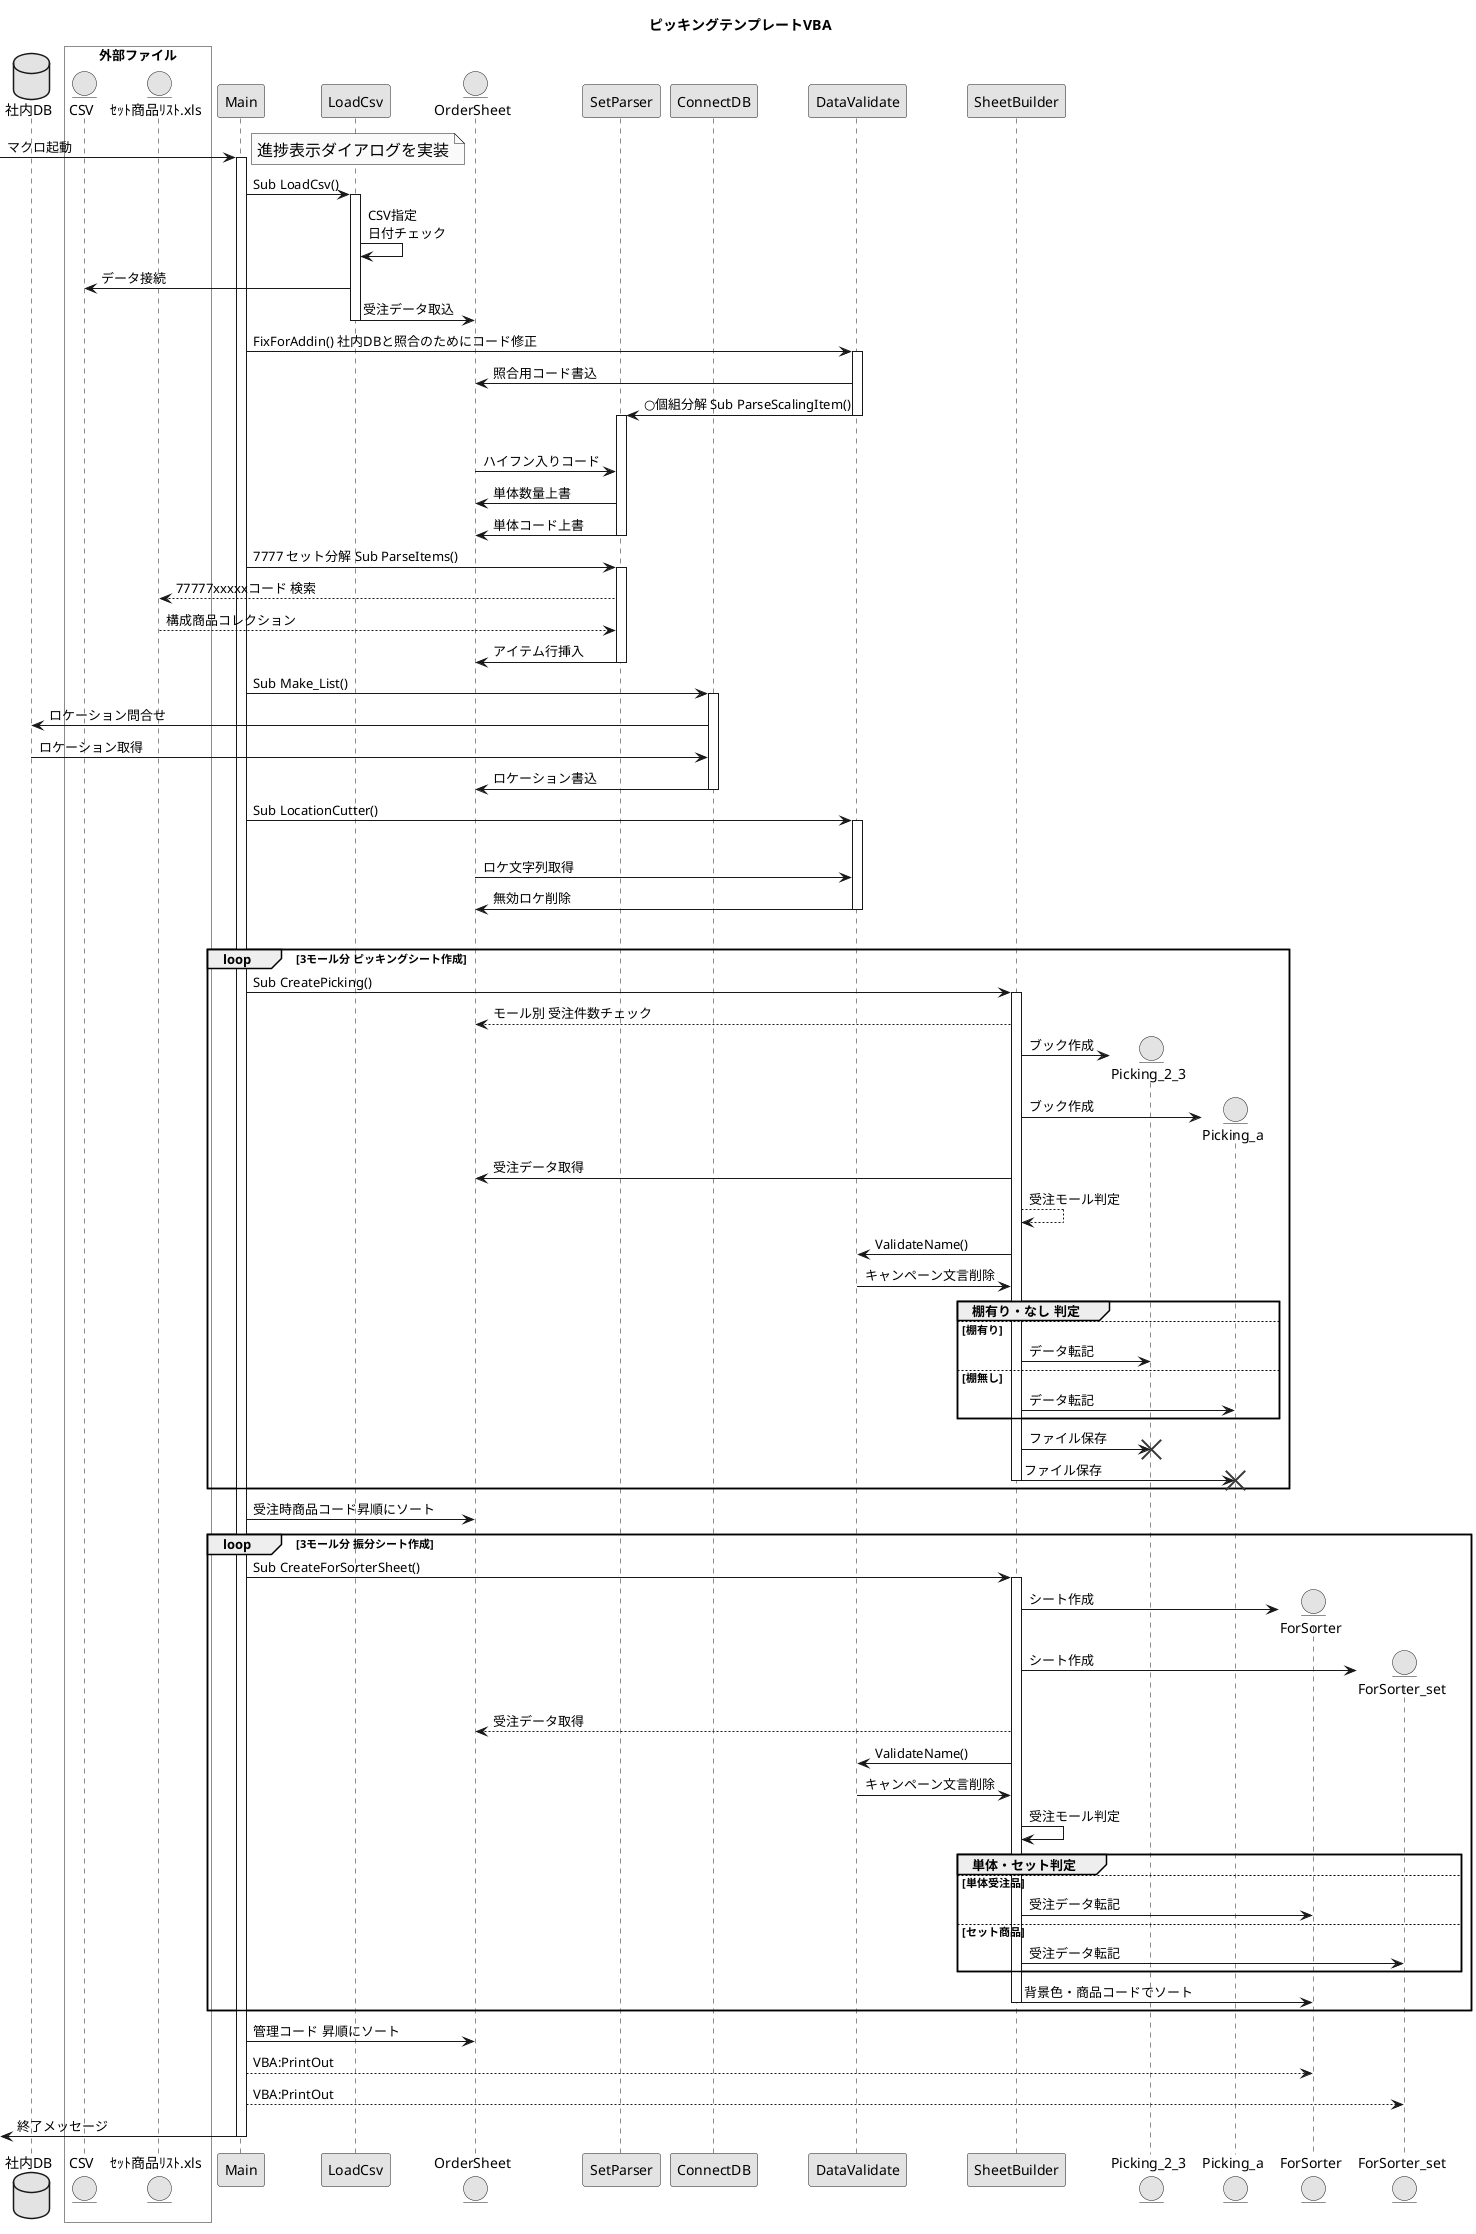 @startuml picking_create_vba

skinparam monochrome true
skinparam packageFontSize 25

title ピッキングテンプレートVBA

database 社内DB

box "外部ファイル" #white
    entity CSV
    entity ｾｯﾄ商品ﾘｽﾄ.xls
end box

participant Main

[-> Main : マクロ起動
activate Main

note right
  <size:16>進捗表示ダイアログを実装</size>
end note

Main -> LoadCsv : Sub LoadCsv()
activate LoadCsv

LoadCsv -> LoadCsv : CSV指定\n日付チェック

CSV <- LoadCsv : データ接続

entity OrderSheet

LoadCsv -> OrderSheet : 受注データ取込
deactivate LoadCsv

Main -> DataValidate : FixForAddin() 社内DBと照合のためにコード修正
activate DataValidate
DataValidate -> OrderSheet : 照合用コード書込

participant SetParser

DataValidate -> SetParser : ○個組分解 Sub ParseScalingItem()

deactivate DataValidate

|||
activate SetParser

SetParser <- OrderSheet : ハイフン入りコード
SetParser -> OrderSheet : 単体数量上書
SetParser -> OrderSheet : 単体コード上書
deactivate SetParser

Main -> SetParser : 7777 セット分解 Sub ParseItems()

activate SetParser

ｾｯﾄ商品ﾘｽﾄ.xls <-- SetParser : 77777xxxxxコード 検索
ｾｯﾄ商品ﾘｽﾄ.xls --> SetParser : 構成商品コレクション

SetParser -> OrderSheet : アイテム行挿入

deactivate SetParser

Main -> ConnectDB : Sub Make_List()
activate ConnectDB
社内DB <- ConnectDB : ロケーション問合せ
社内DB -> ConnectDB :ロケーション取得
OrderSheet <- ConnectDB : ロケーション書込
deactivate ConnectDB



participant DataValidate

Main -> DataValidate : Sub LocationCutter()

activate DataValidate

|||
OrderSheet -> DataValidate :ロケ文字列取得
OrderSheet <- DataValidate :無効ロケ削除
deactivate DataValidate
|||

deactivate DataValidate

participant SheetBuilder


loop 3モール分 ピッキングシート作成
Main -> SheetBuilder : Sub CreatePicking()
activate SheetBuilder
    
    OrderSheet <-- SheetBuilder : モール別 受注件数チェック

        create entity Picking_2_3
        SheetBuilder -> Picking_2_3 : ブック作成

        create entity Picking_a
        SheetBuilder -> Picking_a : ブック作成

        OrderSheet <- SheetBuilder : 受注データ取得

        SheetBuilder --> SheetBuilder : 受注モール判定

        DataValidate <- SheetBuilder : ValidateName()
        DataValidate -> SheetBuilder : キャンペーン文言削除 
 
        group 棚有り・なし 判定
        else 棚有り
            SheetBuilder -> Picking_2_3 : データ転記

        else 棚無し
            SheetBuilder -> Picking_a : データ転記
        end 

    SheetBuilder -> Picking_2_3 : ファイル保存
    destroy Picking_2_3
    SheetBuilder -> Picking_a : ファイル保存
    deactivate SheetBuilder

    destroy Picking_a
    deactivate SheetBuilder
end

Main -> OrderSheet : 受注時商品コード昇順にソート

loop 3モール分 振分シート作成
    Main -> SheetBuilder : Sub CreateForSorterSheet()

        activate SheetBuilder
        create entity ForSorter
        SheetBuilder -> ForSorter : シート作成
        create entity ForSorter_set
        SheetBuilder -> ForSorter_set : シート作成
        OrderSheet <-- SheetBuilder : 受注データ取得

        DataValidate <- SheetBuilder : ValidateName()
        DataValidate -> SheetBuilder : キャンペーン文言削除 

        SheetBuilder -> SheetBuilder : 受注モール判定

        group 単体・セット判定
            else 単体受注品

                SheetBuilder -> ForSorter : 受注データ転記
        
            else セット商品

            SheetBuilder -> ForSorter_set : 受注データ転記
    
        end 

            SheetBuilder -> ForSorter : 背景色・商品コードでソート
            deactivate SheetBuilder
end

Main -> OrderSheet : 管理コード 昇順にソート

Main --> ForSorter : VBA:PrintOut 
Main --> ForSorter_set : VBA:PrintOut


[<- Main : 終了メッセージ

deactivate Main

@enduml